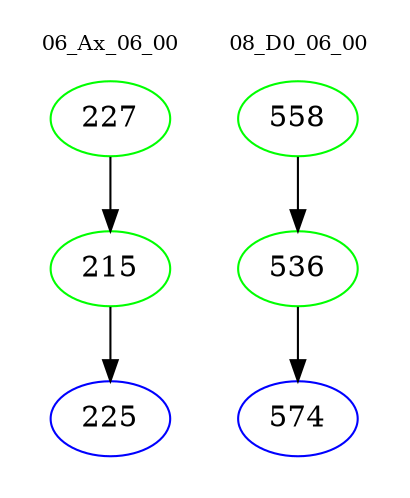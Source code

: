 digraph{
subgraph cluster_0 {
color = white
label = "06_Ax_06_00";
fontsize=10;
T0_227 [label="227", color="green"]
T0_227 -> T0_215 [color="black"]
T0_215 [label="215", color="green"]
T0_215 -> T0_225 [color="black"]
T0_225 [label="225", color="blue"]
}
subgraph cluster_1 {
color = white
label = "08_D0_06_00";
fontsize=10;
T1_558 [label="558", color="green"]
T1_558 -> T1_536 [color="black"]
T1_536 [label="536", color="green"]
T1_536 -> T1_574 [color="black"]
T1_574 [label="574", color="blue"]
}
}
